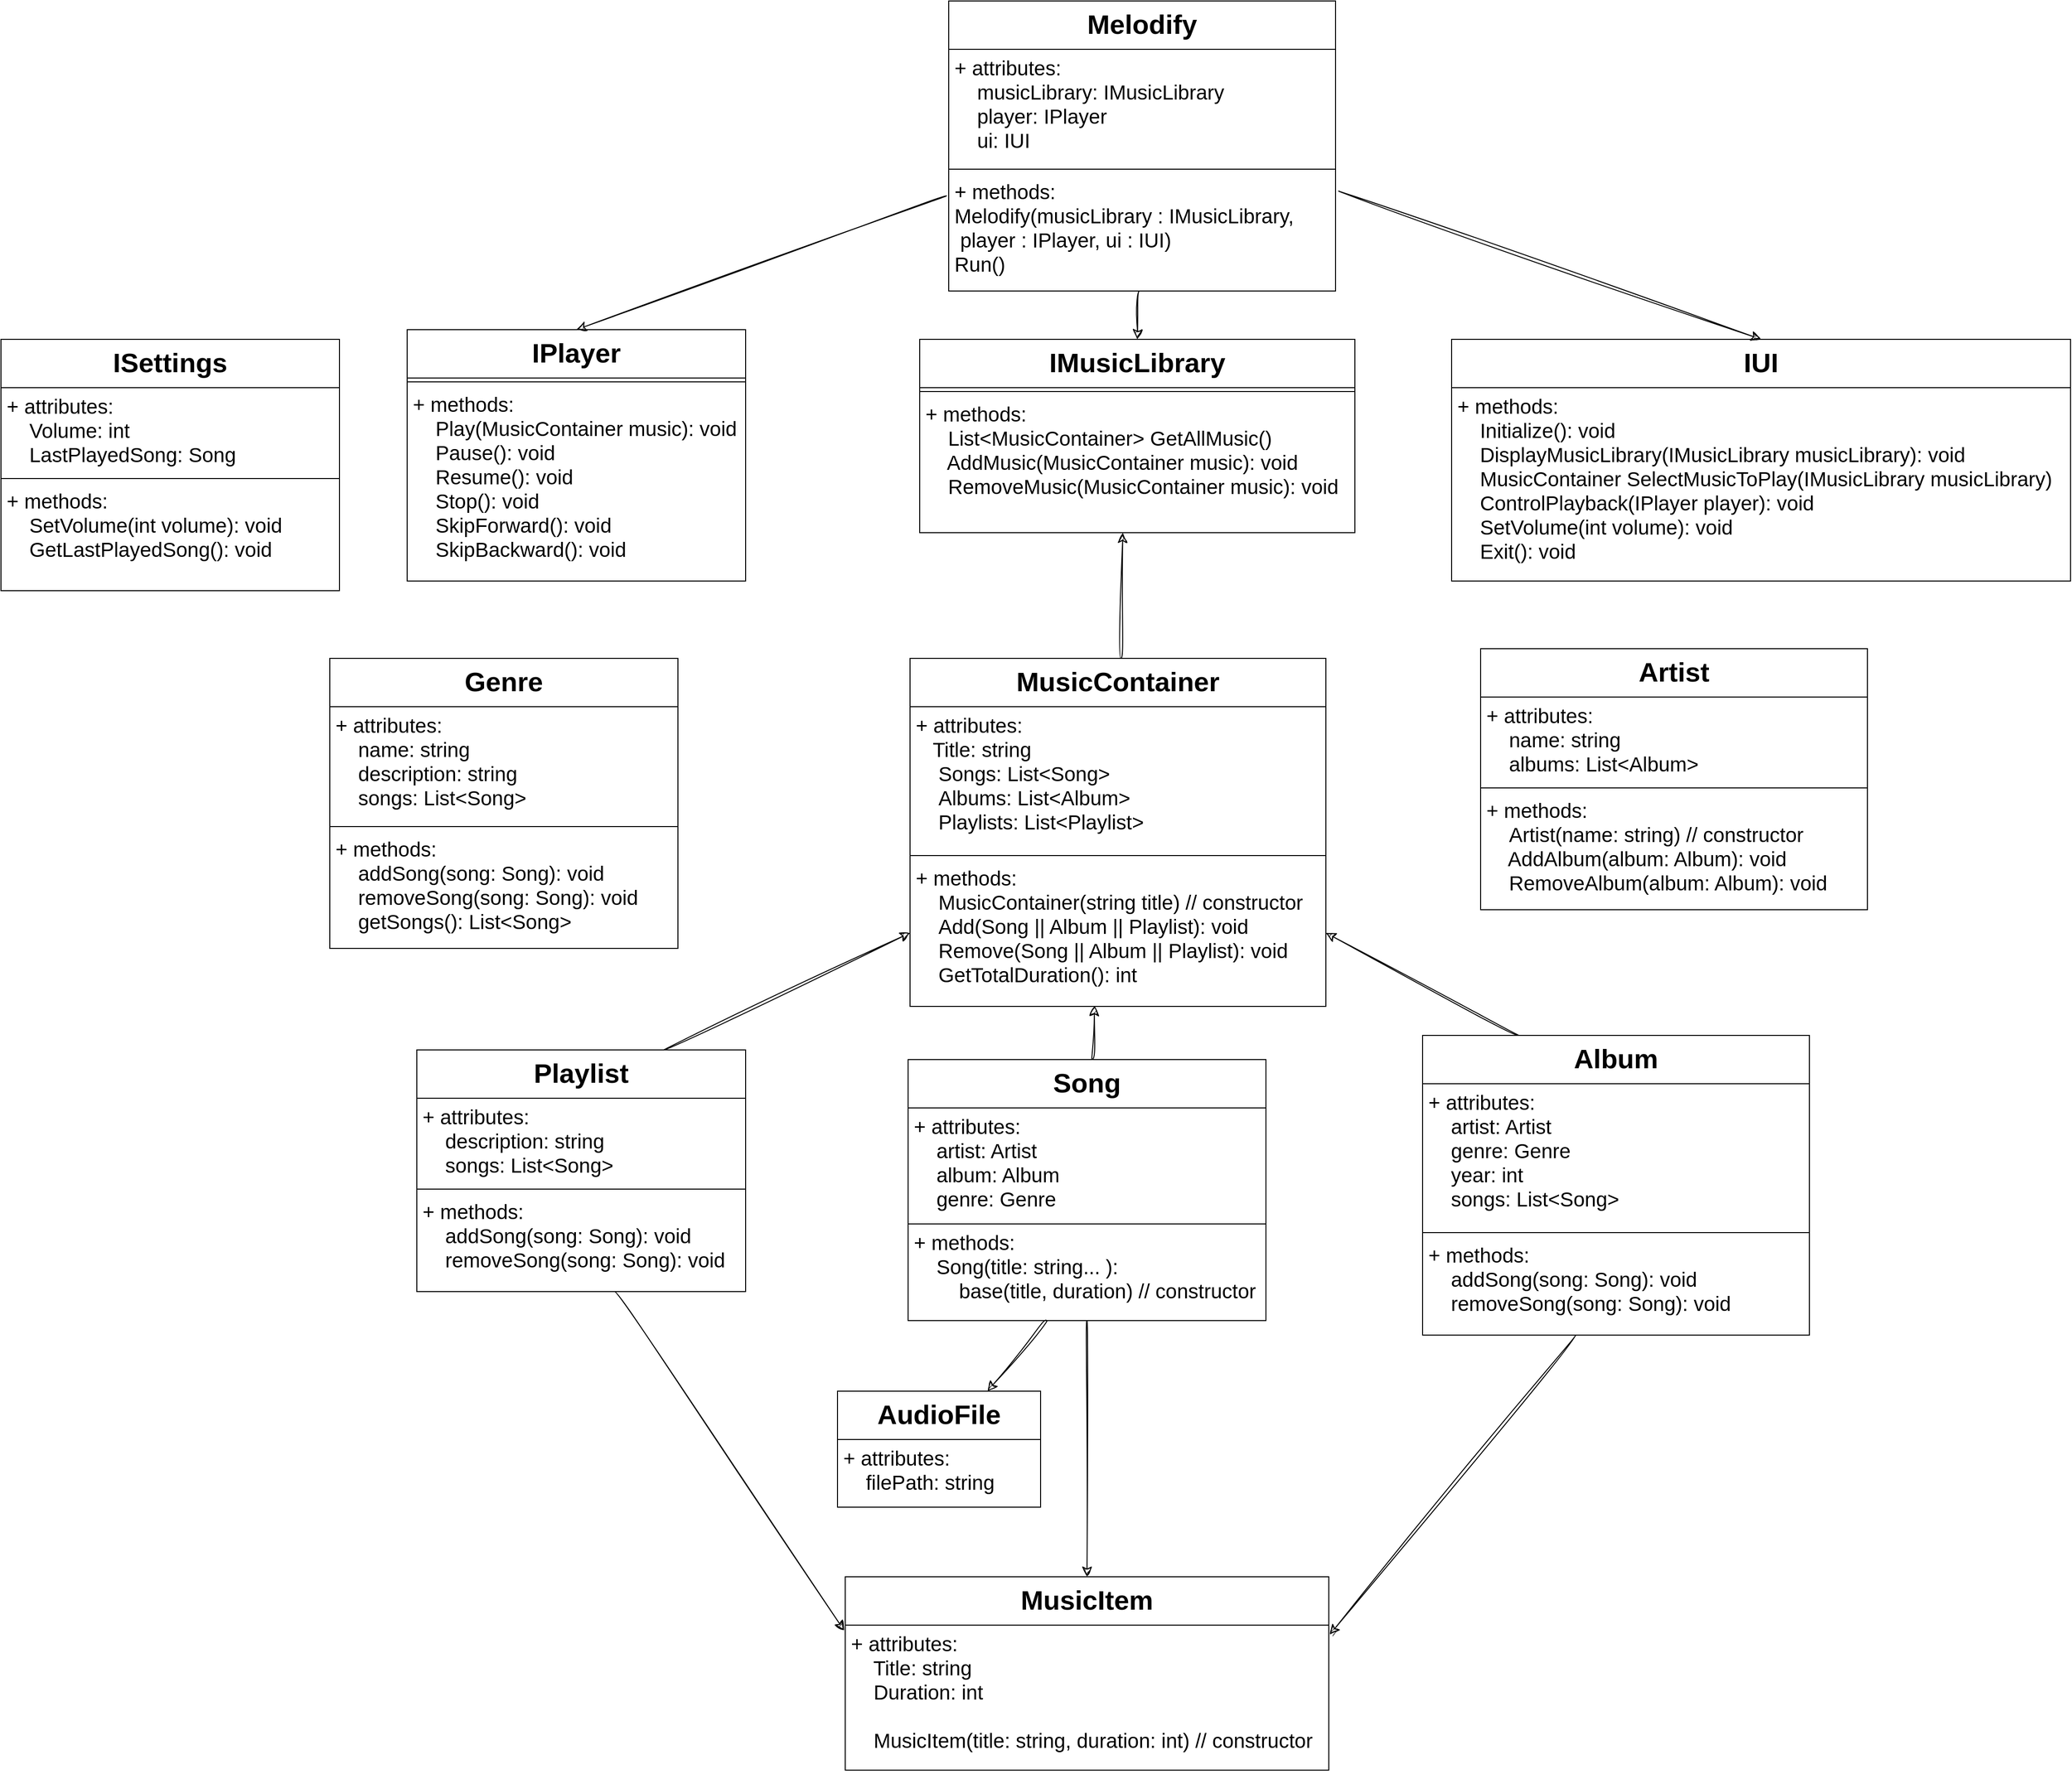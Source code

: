 <mxfile version="20.8.16" type="device"><diagram id="C5RBs43oDa-KdzZeNtuy" name="Page-1"><mxGraphModel dx="2726" dy="1954" grid="1" gridSize="10" guides="1" tooltips="1" connect="1" arrows="1" fold="1" page="0" pageScale="1" pageWidth="827" pageHeight="1169" math="0" shadow="0"><root><mxCell id="WIyWlLk6GJQsqaUBKTNV-0"/><mxCell id="WIyWlLk6GJQsqaUBKTNV-1" parent="WIyWlLk6GJQsqaUBKTNV-0"/><mxCell id="s04DV0k_Ym2FEvrXckBO-16" value="Melodify" style="swimlane;fontStyle=1;align=center;verticalAlign=top;childLayout=stackLayout;horizontal=1;startSize=50;horizontalStack=0;resizeParent=1;resizeParentMax=0;resizeLast=0;collapsible=1;marginBottom=0;fontSize=28;" parent="WIyWlLk6GJQsqaUBKTNV-1" vertex="1"><mxGeometry x="550" y="-50" width="400" height="300" as="geometry"><mxRectangle x="550" y="-50" width="150" height="50" as="alternateBounds"/></mxGeometry></mxCell><mxCell id="s04DV0k_Ym2FEvrXckBO-17" value="+ attributes: &#10;    musicLibrary: IMusicLibrary&#10;    player: IPlayer&#10;    ui: IUI" style="text;strokeColor=none;fillColor=none;align=left;verticalAlign=top;spacingLeft=4;spacingRight=4;overflow=hidden;rotatable=0;points=[[0,0.5],[1,0.5]];portConstraint=eastwest;fontSize=21;fontStyle=0" parent="s04DV0k_Ym2FEvrXckBO-16" vertex="1"><mxGeometry y="50" width="400" height="120" as="geometry"/></mxCell><mxCell id="s04DV0k_Ym2FEvrXckBO-18" value="" style="line;strokeWidth=1;fillColor=none;align=left;verticalAlign=middle;spacingTop=-1;spacingLeft=3;spacingRight=3;rotatable=0;labelPosition=right;points=[];portConstraint=eastwest;strokeColor=inherit;fontSize=28;" parent="s04DV0k_Ym2FEvrXckBO-16" vertex="1"><mxGeometry y="170" width="400" height="8" as="geometry"/></mxCell><mxCell id="s04DV0k_Ym2FEvrXckBO-19" value="+ methods:&#10;Melodify(musicLibrary : IMusicLibrary,&#10; player : IPlayer, ui : IUI)&#10;Run()" style="text;strokeColor=none;fillColor=none;align=left;verticalAlign=top;spacingLeft=4;spacingRight=4;overflow=hidden;rotatable=0;points=[[0,0.5],[1,0.5]];portConstraint=eastwest;fontSize=21;fontStyle=0" parent="s04DV0k_Ym2FEvrXckBO-16" vertex="1"><mxGeometry y="178" width="400" height="122" as="geometry"/></mxCell><mxCell id="Vp-TNMvqQdYMrmlbD1Wc-0" value="IMusicLibrary" style="swimlane;fontStyle=1;align=center;verticalAlign=top;childLayout=stackLayout;horizontal=1;startSize=50;horizontalStack=0;resizeParent=1;resizeParentMax=0;resizeLast=0;collapsible=1;marginBottom=0;fontSize=28;" parent="WIyWlLk6GJQsqaUBKTNV-1" vertex="1"><mxGeometry x="520" y="300" width="450" height="200" as="geometry"/></mxCell><mxCell id="Vp-TNMvqQdYMrmlbD1Wc-2" value="" style="line;strokeWidth=1;fillColor=none;align=left;verticalAlign=middle;spacingTop=-1;spacingLeft=3;spacingRight=3;rotatable=0;labelPosition=right;points=[];portConstraint=eastwest;strokeColor=inherit;fontSize=28;" parent="Vp-TNMvqQdYMrmlbD1Wc-0" vertex="1"><mxGeometry y="50" width="450" height="8" as="geometry"/></mxCell><mxCell id="Vp-TNMvqQdYMrmlbD1Wc-3" value="+ methods:&#10;    List&lt;MusicContainer&gt; GetAllMusic()&#10;    AddMusic(MusicContainer music): void&#10;    RemoveMusic(MusicContainer music): void" style="text;strokeColor=none;fillColor=none;align=left;verticalAlign=top;spacingLeft=4;spacingRight=4;overflow=hidden;rotatable=0;points=[[0,0.5],[1,0.5]];portConstraint=eastwest;fontSize=21;fontStyle=0" parent="Vp-TNMvqQdYMrmlbD1Wc-0" vertex="1"><mxGeometry y="58" width="450" height="142" as="geometry"/></mxCell><mxCell id="qWVybXCVqiiRHImK97RT-4" value="" style="edgeStyle=none;curved=1;rounded=0;sketch=1;hachureGap=4;jiggle=2;curveFitting=1;orthogonalLoop=1;jettySize=auto;html=1;fontFamily=Architects Daughter;fontSource=https%3A%2F%2Ffonts.googleapis.com%2Fcss%3Ffamily%3DArchitects%2BDaughter;fontSize=16;startSize=8;endSize=8;entryX=0.444;entryY=0.997;entryDx=0;entryDy=0;entryPerimeter=0;" edge="1" parent="WIyWlLk6GJQsqaUBKTNV-1" source="Vp-TNMvqQdYMrmlbD1Wc-4" target="7MO6CmUQB-y17JpJBBP2-4"><mxGeometry relative="1" as="geometry"/></mxCell><mxCell id="Vp-TNMvqQdYMrmlbD1Wc-4" value="Song" style="swimlane;fontStyle=1;align=center;verticalAlign=top;childLayout=stackLayout;horizontal=1;startSize=50;horizontalStack=0;resizeParent=1;resizeParentMax=0;resizeLast=0;collapsible=1;marginBottom=0;fontSize=28;" parent="WIyWlLk6GJQsqaUBKTNV-1" vertex="1"><mxGeometry x="508" y="1045" width="370" height="270" as="geometry"/></mxCell><mxCell id="Vp-TNMvqQdYMrmlbD1Wc-5" value="+ attributes: &#10;    artist: Artist&#10;    album: Album&#10;    genre: Genre" style="text;strokeColor=none;fillColor=none;align=left;verticalAlign=top;spacingLeft=4;spacingRight=4;overflow=hidden;rotatable=0;points=[[0,0.5],[1,0.5]];portConstraint=eastwest;fontSize=21;fontStyle=0" parent="Vp-TNMvqQdYMrmlbD1Wc-4" vertex="1"><mxGeometry y="50" width="370" height="120" as="geometry"/></mxCell><mxCell id="qWVybXCVqiiRHImK97RT-7" value="+ methods:&#10;    Song(title: string... ): &#10;        base(title, duration) // constructor" style="text;strokeColor=default;fillColor=none;align=left;verticalAlign=top;spacingLeft=4;spacingRight=4;overflow=hidden;rotatable=1;points=[[0,0.5],[1,0.5]];portConstraint=eastwest;fontSize=21;fontStyle=0;movable=1;resizable=1;deletable=1;editable=1;connectable=1;" vertex="1" parent="Vp-TNMvqQdYMrmlbD1Wc-4"><mxGeometry y="170" width="370" height="100" as="geometry"/></mxCell><mxCell id="qWVybXCVqiiRHImK97RT-5" style="edgeStyle=none;curved=1;rounded=0;sketch=1;hachureGap=4;jiggle=2;curveFitting=1;orthogonalLoop=1;jettySize=auto;html=1;exitX=0.25;exitY=0;exitDx=0;exitDy=0;entryX=1;entryY=0.5;entryDx=0;entryDy=0;fontFamily=Architects Daughter;fontSource=https%3A%2F%2Ffonts.googleapis.com%2Fcss%3Ffamily%3DArchitects%2BDaughter;fontSize=16;startSize=8;endSize=8;" edge="1" parent="WIyWlLk6GJQsqaUBKTNV-1" source="Vp-TNMvqQdYMrmlbD1Wc-8" target="7MO6CmUQB-y17JpJBBP2-4"><mxGeometry relative="1" as="geometry"/></mxCell><mxCell id="Vp-TNMvqQdYMrmlbD1Wc-8" value="Album" style="swimlane;fontStyle=1;align=center;verticalAlign=top;childLayout=stackLayout;horizontal=1;startSize=50;horizontalStack=0;resizeParent=1;resizeParentMax=0;resizeLast=0;collapsible=1;marginBottom=0;fontSize=28;" parent="WIyWlLk6GJQsqaUBKTNV-1" vertex="1"><mxGeometry x="1040" y="1020" width="400" height="310" as="geometry"/></mxCell><mxCell id="Vp-TNMvqQdYMrmlbD1Wc-9" value="+ attributes: &#10;    artist: Artist&#10;    genre: Genre&#10;    year: int&#10;    songs: List&lt;Song&gt;" style="text;strokeColor=none;fillColor=none;align=left;verticalAlign=top;spacingLeft=4;spacingRight=4;overflow=hidden;rotatable=0;points=[[0,0.5],[1,0.5]];portConstraint=eastwest;fontSize=21;fontStyle=0" parent="Vp-TNMvqQdYMrmlbD1Wc-8" vertex="1"><mxGeometry y="50" width="400" height="150" as="geometry"/></mxCell><mxCell id="Vp-TNMvqQdYMrmlbD1Wc-10" value="" style="line;strokeWidth=1;fillColor=none;align=left;verticalAlign=middle;spacingTop=-1;spacingLeft=3;spacingRight=3;rotatable=0;labelPosition=right;points=[];portConstraint=eastwest;strokeColor=inherit;fontSize=28;" parent="Vp-TNMvqQdYMrmlbD1Wc-8" vertex="1"><mxGeometry y="200" width="400" height="8" as="geometry"/></mxCell><mxCell id="Vp-TNMvqQdYMrmlbD1Wc-11" value="+ methods:&#10;    addSong(song: Song): void&#10;    removeSong(song: Song): void" style="text;strokeColor=none;fillColor=none;align=left;verticalAlign=top;spacingLeft=4;spacingRight=4;overflow=hidden;rotatable=0;points=[[0,0.5],[1,0.5]];portConstraint=eastwest;fontSize=21;fontStyle=0" parent="Vp-TNMvqQdYMrmlbD1Wc-8" vertex="1"><mxGeometry y="208" width="400" height="102" as="geometry"/></mxCell><mxCell id="qWVybXCVqiiRHImK97RT-3" style="edgeStyle=none;curved=1;rounded=0;sketch=1;hachureGap=4;jiggle=2;curveFitting=1;orthogonalLoop=1;jettySize=auto;html=1;exitX=0.75;exitY=0;exitDx=0;exitDy=0;entryX=0;entryY=0.5;entryDx=0;entryDy=0;fontFamily=Architects Daughter;fontSource=https%3A%2F%2Ffonts.googleapis.com%2Fcss%3Ffamily%3DArchitects%2BDaughter;fontSize=16;startSize=8;endSize=8;" edge="1" parent="WIyWlLk6GJQsqaUBKTNV-1" source="Vp-TNMvqQdYMrmlbD1Wc-12" target="7MO6CmUQB-y17JpJBBP2-4"><mxGeometry relative="1" as="geometry"/></mxCell><mxCell id="Vp-TNMvqQdYMrmlbD1Wc-12" value="Playlist" style="swimlane;fontStyle=1;align=center;verticalAlign=top;childLayout=stackLayout;horizontal=1;startSize=50;horizontalStack=0;resizeParent=1;resizeParentMax=0;resizeLast=0;collapsible=1;marginBottom=0;fontSize=28;" parent="WIyWlLk6GJQsqaUBKTNV-1" vertex="1"><mxGeometry y="1035" width="340" height="250" as="geometry"/></mxCell><mxCell id="Vp-TNMvqQdYMrmlbD1Wc-13" value="+ attributes: &#10;    description: string&#10;    songs: List&lt;Song&gt;" style="text;strokeColor=none;fillColor=none;align=left;verticalAlign=top;spacingLeft=4;spacingRight=4;overflow=hidden;rotatable=0;points=[[0,0.5],[1,0.5]];portConstraint=eastwest;fontSize=21;fontStyle=0" parent="Vp-TNMvqQdYMrmlbD1Wc-12" vertex="1"><mxGeometry y="50" width="340" height="90" as="geometry"/></mxCell><mxCell id="Vp-TNMvqQdYMrmlbD1Wc-14" value="" style="line;strokeWidth=1;fillColor=none;align=left;verticalAlign=middle;spacingTop=-1;spacingLeft=3;spacingRight=3;rotatable=0;labelPosition=right;points=[];portConstraint=eastwest;strokeColor=inherit;fontSize=28;" parent="Vp-TNMvqQdYMrmlbD1Wc-12" vertex="1"><mxGeometry y="140" width="340" height="8" as="geometry"/></mxCell><mxCell id="Vp-TNMvqQdYMrmlbD1Wc-15" value="+ methods:&#10;    addSong(song: Song): void&#10;    removeSong(song: Song): void" style="text;strokeColor=none;fillColor=none;align=left;verticalAlign=top;spacingLeft=4;spacingRight=4;overflow=hidden;rotatable=0;points=[[0,0.5],[1,0.5]];portConstraint=eastwest;fontSize=21;fontStyle=0" parent="Vp-TNMvqQdYMrmlbD1Wc-12" vertex="1"><mxGeometry y="148" width="340" height="102" as="geometry"/></mxCell><mxCell id="Vp-TNMvqQdYMrmlbD1Wc-16" value="IPlayer" style="swimlane;fontStyle=1;align=center;verticalAlign=top;childLayout=stackLayout;horizontal=1;startSize=50;horizontalStack=0;resizeParent=1;resizeParentMax=0;resizeLast=0;collapsible=1;marginBottom=0;fontSize=28;" parent="WIyWlLk6GJQsqaUBKTNV-1" vertex="1"><mxGeometry x="-10" y="290" width="350" height="260" as="geometry"/></mxCell><mxCell id="Vp-TNMvqQdYMrmlbD1Wc-18" value="" style="line;strokeWidth=1;fillColor=none;align=left;verticalAlign=middle;spacingTop=-1;spacingLeft=3;spacingRight=3;rotatable=0;labelPosition=right;points=[];portConstraint=eastwest;strokeColor=inherit;fontSize=28;" parent="Vp-TNMvqQdYMrmlbD1Wc-16" vertex="1"><mxGeometry y="50" width="350" height="8" as="geometry"/></mxCell><mxCell id="Vp-TNMvqQdYMrmlbD1Wc-19" value="+ methods:&#10;    Play(MusicContainer music): void&#10;    Pause(): void&#10;    Resume(): void&#10;    Stop(): void&#10;    SkipForward(): void&#10;    SkipBackward(): void" style="text;strokeColor=none;fillColor=none;align=left;verticalAlign=top;spacingLeft=4;spacingRight=4;overflow=hidden;rotatable=0;points=[[0,0.5],[1,0.5]];portConstraint=eastwest;fontSize=21;fontStyle=0" parent="Vp-TNMvqQdYMrmlbD1Wc-16" vertex="1"><mxGeometry y="58" width="350" height="202" as="geometry"/></mxCell><mxCell id="7MO6CmUQB-y17JpJBBP2-0" style="edgeStyle=none;curved=1;rounded=0;sketch=1;hachureGap=4;jiggle=2;curveFitting=1;orthogonalLoop=1;jettySize=auto;html=1;exitX=1;exitY=0.5;exitDx=0;exitDy=0;fontFamily=Architects Daughter;fontSource=https%3A%2F%2Ffonts.googleapis.com%2Fcss%3Ffamily%3DArchitects%2BDaughter;fontSize=16;startSize=8;endSize=8;" parent="Vp-TNMvqQdYMrmlbD1Wc-16" source="Vp-TNMvqQdYMrmlbD1Wc-19" target="Vp-TNMvqQdYMrmlbD1Wc-19" edge="1"><mxGeometry relative="1" as="geometry"/></mxCell><mxCell id="Vp-TNMvqQdYMrmlbD1Wc-20" value="IUI" style="swimlane;fontStyle=1;align=center;verticalAlign=top;childLayout=stackLayout;horizontal=1;startSize=50;horizontalStack=0;resizeParent=1;resizeParentMax=0;resizeLast=0;collapsible=1;marginBottom=0;fontSize=28;" parent="WIyWlLk6GJQsqaUBKTNV-1" vertex="1"><mxGeometry x="1070" y="300" width="640" height="250" as="geometry"/></mxCell><mxCell id="Vp-TNMvqQdYMrmlbD1Wc-23" value="+ methods:&#10;    Initialize(): void&#10;    DisplayMusicLibrary(IMusicLibrary musicLibrary): void&#10;    MusicContainer SelectMusicToPlay(IMusicLibrary musicLibrary)&#10;    ControlPlayback(IPlayer player): void&#10;    SetVolume(int volume): void&#10;    Exit(): void&#10;" style="text;strokeColor=none;fillColor=none;align=left;verticalAlign=top;spacingLeft=4;spacingRight=4;overflow=hidden;rotatable=0;points=[[0,0.5],[1,0.5]];portConstraint=eastwest;fontSize=21;fontStyle=0" parent="Vp-TNMvqQdYMrmlbD1Wc-20" vertex="1"><mxGeometry y="50" width="640" height="200" as="geometry"/></mxCell><mxCell id="Vp-TNMvqQdYMrmlbD1Wc-24" value="Artist" style="swimlane;fontStyle=1;align=center;verticalAlign=top;childLayout=stackLayout;horizontal=1;startSize=50;horizontalStack=0;resizeParent=1;resizeParentMax=0;resizeLast=0;collapsible=1;marginBottom=0;fontSize=28;" parent="WIyWlLk6GJQsqaUBKTNV-1" vertex="1"><mxGeometry x="1100" y="620" width="400" height="270" as="geometry"/></mxCell><mxCell id="Vp-TNMvqQdYMrmlbD1Wc-25" value="+ attributes: &#10;    name: string&#10;    albums: List&lt;Album&gt;" style="text;strokeColor=none;fillColor=none;align=left;verticalAlign=top;spacingLeft=4;spacingRight=4;overflow=hidden;rotatable=0;points=[[0,0.5],[1,0.5]];portConstraint=eastwest;fontSize=21;fontStyle=0" parent="Vp-TNMvqQdYMrmlbD1Wc-24" vertex="1"><mxGeometry y="50" width="400" height="90" as="geometry"/></mxCell><mxCell id="Vp-TNMvqQdYMrmlbD1Wc-26" value="" style="line;strokeWidth=1;fillColor=none;align=left;verticalAlign=middle;spacingTop=-1;spacingLeft=3;spacingRight=3;rotatable=0;labelPosition=right;points=[];portConstraint=eastwest;strokeColor=inherit;fontSize=28;" parent="Vp-TNMvqQdYMrmlbD1Wc-24" vertex="1"><mxGeometry y="140" width="400" height="8" as="geometry"/></mxCell><mxCell id="Vp-TNMvqQdYMrmlbD1Wc-27" value="+ methods:&#10;    Artist(name: string) // constructor&#10;    AddAlbum(album: Album): void&#10;    RemoveAlbum(album: Album): void" style="text;strokeColor=none;fillColor=none;align=left;verticalAlign=top;spacingLeft=4;spacingRight=4;overflow=hidden;rotatable=0;points=[[0,0.5],[1,0.5]];portConstraint=eastwest;fontSize=21;fontStyle=0" parent="Vp-TNMvqQdYMrmlbD1Wc-24" vertex="1"><mxGeometry y="148" width="400" height="122" as="geometry"/></mxCell><mxCell id="Vp-TNMvqQdYMrmlbD1Wc-28" value="Genre" style="swimlane;fontStyle=1;align=center;verticalAlign=top;childLayout=stackLayout;horizontal=1;startSize=50;horizontalStack=0;resizeParent=1;resizeParentMax=0;resizeLast=0;collapsible=1;marginBottom=0;fontSize=28;" parent="WIyWlLk6GJQsqaUBKTNV-1" vertex="1"><mxGeometry x="-90" y="630" width="360" height="300" as="geometry"/></mxCell><mxCell id="Vp-TNMvqQdYMrmlbD1Wc-29" value="+ attributes: &#10;    name: string&#10;    description: string&#10;    songs: List&lt;Song&gt;" style="text;strokeColor=none;fillColor=none;align=left;verticalAlign=top;spacingLeft=4;spacingRight=4;overflow=hidden;rotatable=0;points=[[0,0.5],[1,0.5]];portConstraint=eastwest;fontSize=21;fontStyle=0" parent="Vp-TNMvqQdYMrmlbD1Wc-28" vertex="1"><mxGeometry y="50" width="360" height="120" as="geometry"/></mxCell><mxCell id="Vp-TNMvqQdYMrmlbD1Wc-30" value="" style="line;strokeWidth=1;fillColor=none;align=left;verticalAlign=middle;spacingTop=-1;spacingLeft=3;spacingRight=3;rotatable=0;labelPosition=right;points=[];portConstraint=eastwest;strokeColor=inherit;fontSize=28;" parent="Vp-TNMvqQdYMrmlbD1Wc-28" vertex="1"><mxGeometry y="170" width="360" height="8" as="geometry"/></mxCell><mxCell id="Vp-TNMvqQdYMrmlbD1Wc-31" value="+ methods:&#10;    addSong(song: Song): void&#10;    removeSong(song: Song): void&#10;    getSongs(): List&lt;Song&gt;" style="text;strokeColor=none;fillColor=none;align=left;verticalAlign=top;spacingLeft=4;spacingRight=4;overflow=hidden;rotatable=0;points=[[0,0.5],[1,0.5]];portConstraint=eastwest;fontSize=21;fontStyle=0" parent="Vp-TNMvqQdYMrmlbD1Wc-28" vertex="1"><mxGeometry y="178" width="360" height="122" as="geometry"/></mxCell><mxCell id="Vp-TNMvqQdYMrmlbD1Wc-32" value="AudioFile" style="swimlane;fontStyle=1;align=center;verticalAlign=top;childLayout=stackLayout;horizontal=1;startSize=50;horizontalStack=0;resizeParent=1;resizeParentMax=0;resizeLast=0;collapsible=1;marginBottom=0;fontSize=28;" parent="WIyWlLk6GJQsqaUBKTNV-1" vertex="1"><mxGeometry x="435" y="1388" width="210" height="120" as="geometry"/></mxCell><mxCell id="Vp-TNMvqQdYMrmlbD1Wc-33" value="+ attributes: &#10;    filePath: string" style="text;strokeColor=none;fillColor=none;align=left;verticalAlign=top;spacingLeft=4;spacingRight=4;overflow=hidden;rotatable=0;points=[[0,0.5],[1,0.5]];portConstraint=eastwest;fontSize=21;fontStyle=0" parent="Vp-TNMvqQdYMrmlbD1Wc-32" vertex="1"><mxGeometry y="50" width="210" height="70" as="geometry"/></mxCell><mxCell id="Vp-TNMvqQdYMrmlbD1Wc-40" value="ISettings" style="swimlane;fontStyle=1;align=center;verticalAlign=top;childLayout=stackLayout;horizontal=1;startSize=50;horizontalStack=0;resizeParent=1;resizeParentMax=0;resizeLast=0;collapsible=1;marginBottom=0;fontSize=28;" parent="WIyWlLk6GJQsqaUBKTNV-1" vertex="1"><mxGeometry x="-430" y="300" width="350" height="260" as="geometry"/></mxCell><mxCell id="Vp-TNMvqQdYMrmlbD1Wc-41" value="+ attributes: &#10;    Volume: int&#10;    LastPlayedSong: Song" style="text;strokeColor=none;fillColor=none;align=left;verticalAlign=top;spacingLeft=4;spacingRight=4;overflow=hidden;rotatable=0;points=[[0,0.5],[1,0.5]];portConstraint=eastwest;fontSize=21;fontStyle=0" parent="Vp-TNMvqQdYMrmlbD1Wc-40" vertex="1"><mxGeometry y="50" width="350" height="90" as="geometry"/></mxCell><mxCell id="Vp-TNMvqQdYMrmlbD1Wc-42" value="" style="line;strokeWidth=1;fillColor=none;align=left;verticalAlign=middle;spacingTop=-1;spacingLeft=3;spacingRight=3;rotatable=0;labelPosition=right;points=[];portConstraint=eastwest;strokeColor=inherit;fontSize=28;" parent="Vp-TNMvqQdYMrmlbD1Wc-40" vertex="1"><mxGeometry y="140" width="350" height="8" as="geometry"/></mxCell><mxCell id="Vp-TNMvqQdYMrmlbD1Wc-43" value="+ methods:&#10;    SetVolume(int volume): void&#10;    GetLastPlayedSong(): void&#10;" style="text;strokeColor=none;fillColor=none;align=left;verticalAlign=top;spacingLeft=4;spacingRight=4;overflow=hidden;rotatable=0;points=[[0,0.5],[1,0.5]];portConstraint=eastwest;fontSize=21;fontStyle=0" parent="Vp-TNMvqQdYMrmlbD1Wc-40" vertex="1"><mxGeometry y="148" width="350" height="112" as="geometry"/></mxCell><mxCell id="EnzcY__xXxlomGiU9Xre-1" style="edgeStyle=none;curved=1;rounded=0;sketch=1;hachureGap=4;jiggle=2;curveFitting=1;orthogonalLoop=1;jettySize=auto;html=1;exitX=-0.006;exitY=0.193;exitDx=0;exitDy=0;entryX=0.5;entryY=0;entryDx=0;entryDy=0;fontFamily=Architects Daughter;fontSource=https%3A%2F%2Ffonts.googleapis.com%2Fcss%3Ffamily%3DArchitects%2BDaughter;fontSize=16;startSize=8;endSize=8;exitPerimeter=0;" parent="WIyWlLk6GJQsqaUBKTNV-1" source="s04DV0k_Ym2FEvrXckBO-19" target="Vp-TNMvqQdYMrmlbD1Wc-16" edge="1"><mxGeometry relative="1" as="geometry"/></mxCell><mxCell id="EnzcY__xXxlomGiU9Xre-3" style="edgeStyle=none;curved=1;rounded=0;sketch=1;hachureGap=4;jiggle=2;curveFitting=1;orthogonalLoop=1;jettySize=auto;html=1;entryX=0.5;entryY=0;entryDx=0;entryDy=0;fontFamily=Architects Daughter;fontSource=https%3A%2F%2Ffonts.googleapis.com%2Fcss%3Ffamily%3DArchitects%2BDaughter;fontSize=16;startSize=8;endSize=8;exitX=1.008;exitY=0.153;exitDx=0;exitDy=0;exitPerimeter=0;" parent="WIyWlLk6GJQsqaUBKTNV-1" source="s04DV0k_Ym2FEvrXckBO-19" target="Vp-TNMvqQdYMrmlbD1Wc-20" edge="1"><mxGeometry relative="1" as="geometry"><mxPoint x="850" y="180" as="sourcePoint"/></mxGeometry></mxCell><mxCell id="qWVybXCVqiiRHImK97RT-0" style="edgeStyle=none;curved=1;rounded=0;sketch=1;hachureGap=4;jiggle=2;curveFitting=1;orthogonalLoop=1;jettySize=auto;html=1;fontFamily=Architects Daughter;fontSource=https%3A%2F%2Ffonts.googleapis.com%2Fcss%3Ffamily%3DArchitects%2BDaughter;fontSize=16;startSize=8;endSize=8;" edge="1" parent="WIyWlLk6GJQsqaUBKTNV-1" source="7MO6CmUQB-y17JpJBBP2-1"><mxGeometry relative="1" as="geometry"><mxPoint x="730" y="500" as="targetPoint"/></mxGeometry></mxCell><mxCell id="7MO6CmUQB-y17JpJBBP2-1" value="MusicContainer" style="swimlane;fontStyle=1;align=center;verticalAlign=top;childLayout=stackLayout;horizontal=1;startSize=50;horizontalStack=0;resizeParent=1;resizeParentMax=0;resizeLast=0;collapsible=1;marginBottom=0;fontSize=28;" parent="WIyWlLk6GJQsqaUBKTNV-1" vertex="1"><mxGeometry x="510" y="630" width="430" height="360" as="geometry"><mxRectangle x="550" y="-50" width="150" height="50" as="alternateBounds"/></mxGeometry></mxCell><mxCell id="7MO6CmUQB-y17JpJBBP2-2" value="+ attributes: &#10;   Title: string&#10;    Songs: List&lt;Song&gt;&#10;    Albums: List&lt;Album&gt;&#10;    Playlists: List&lt;Playlist&gt;&#10;" style="text;strokeColor=none;fillColor=none;align=left;verticalAlign=top;spacingLeft=4;spacingRight=4;overflow=hidden;rotatable=0;points=[[0,0.5],[1,0.5]];portConstraint=eastwest;fontSize=21;fontStyle=0" parent="7MO6CmUQB-y17JpJBBP2-1" vertex="1"><mxGeometry y="50" width="430" height="150" as="geometry"/></mxCell><mxCell id="7MO6CmUQB-y17JpJBBP2-3" value="" style="line;strokeWidth=1;fillColor=none;align=left;verticalAlign=middle;spacingTop=-1;spacingLeft=3;spacingRight=3;rotatable=0;labelPosition=right;points=[];portConstraint=eastwest;strokeColor=inherit;fontSize=28;" parent="7MO6CmUQB-y17JpJBBP2-1" vertex="1"><mxGeometry y="200" width="430" height="8" as="geometry"/></mxCell><mxCell id="7MO6CmUQB-y17JpJBBP2-4" value="+ methods:&#10;    MusicContainer(string title) // constructor&#10;    Add(Song || Album || Playlist): void&#10;    Remove(Song || Album || Playlist): void&#10;    GetTotalDuration(): int" style="text;strokeColor=none;fillColor=none;align=left;verticalAlign=top;spacingLeft=4;spacingRight=4;overflow=hidden;rotatable=0;points=[[0,0.5],[1,0.5]];portConstraint=eastwest;fontSize=21;fontStyle=0" parent="7MO6CmUQB-y17JpJBBP2-1" vertex="1"><mxGeometry y="208" width="430" height="152" as="geometry"/></mxCell><mxCell id="7MO6CmUQB-y17JpJBBP2-6" value="MusicItem" style="swimlane;fontStyle=1;align=center;verticalAlign=top;childLayout=stackLayout;horizontal=1;startSize=50;horizontalStack=0;resizeParent=1;resizeParentMax=0;resizeLast=0;collapsible=1;marginBottom=0;fontSize=28;" parent="WIyWlLk6GJQsqaUBKTNV-1" vertex="1"><mxGeometry x="443" y="1580" width="500" height="200" as="geometry"/></mxCell><mxCell id="7MO6CmUQB-y17JpJBBP2-7" value="+ attributes: &#10;    Title: string&#10;    Duration: int&#10;    &#10;    MusicItem(title: string, duration: int) // constructor" style="text;strokeColor=none;fillColor=none;align=left;verticalAlign=top;spacingLeft=4;spacingRight=4;overflow=hidden;rotatable=0;points=[[0,0.5],[1,0.5]];portConstraint=eastwest;fontSize=21;fontStyle=0" parent="7MO6CmUQB-y17JpJBBP2-6" vertex="1"><mxGeometry y="50" width="500" height="150" as="geometry"/></mxCell><mxCell id="qWVybXCVqiiRHImK97RT-2" style="edgeStyle=none;curved=1;rounded=0;sketch=1;hachureGap=4;jiggle=2;curveFitting=1;orthogonalLoop=1;jettySize=auto;html=1;exitX=0.492;exitY=1.003;exitDx=0;exitDy=0;entryX=0.5;entryY=0;entryDx=0;entryDy=0;fontFamily=Architects Daughter;fontSource=https%3A%2F%2Ffonts.googleapis.com%2Fcss%3Ffamily%3DArchitects%2BDaughter;fontSize=16;startSize=8;endSize=8;exitPerimeter=0;" edge="1" parent="WIyWlLk6GJQsqaUBKTNV-1" source="s04DV0k_Ym2FEvrXckBO-19" target="Vp-TNMvqQdYMrmlbD1Wc-0"><mxGeometry relative="1" as="geometry"/></mxCell><mxCell id="qWVybXCVqiiRHImK97RT-9" style="edgeStyle=none;curved=1;rounded=0;sketch=1;hachureGap=4;jiggle=2;curveFitting=1;orthogonalLoop=1;jettySize=auto;html=1;entryX=0.5;entryY=0;entryDx=0;entryDy=0;fontFamily=Architects Daughter;fontSource=https%3A%2F%2Ffonts.googleapis.com%2Fcss%3Ffamily%3DArchitects%2BDaughter;fontSize=16;startSize=8;endSize=8;" edge="1" parent="WIyWlLk6GJQsqaUBKTNV-1" source="qWVybXCVqiiRHImK97RT-7" target="7MO6CmUQB-y17JpJBBP2-6"><mxGeometry relative="1" as="geometry"/></mxCell><mxCell id="qWVybXCVqiiRHImK97RT-10" style="edgeStyle=none;curved=1;rounded=0;sketch=1;hachureGap=4;jiggle=2;curveFitting=1;orthogonalLoop=1;jettySize=auto;html=1;fontFamily=Architects Daughter;fontSource=https%3A%2F%2Ffonts.googleapis.com%2Fcss%3Ffamily%3DArchitects%2BDaughter;fontSize=16;startSize=8;endSize=8;" edge="1" parent="WIyWlLk6GJQsqaUBKTNV-1" source="qWVybXCVqiiRHImK97RT-7" target="Vp-TNMvqQdYMrmlbD1Wc-32"><mxGeometry relative="1" as="geometry"/></mxCell><mxCell id="qWVybXCVqiiRHImK97RT-11" style="edgeStyle=none;curved=1;rounded=0;sketch=1;hachureGap=4;jiggle=2;curveFitting=1;orthogonalLoop=1;jettySize=auto;html=1;fontFamily=Architects Daughter;fontSource=https%3A%2F%2Ffonts.googleapis.com%2Fcss%3Ffamily%3DArchitects%2BDaughter;fontSize=16;startSize=8;endSize=8;entryX=-0.002;entryY=0.038;entryDx=0;entryDy=0;entryPerimeter=0;" edge="1" parent="WIyWlLk6GJQsqaUBKTNV-1" source="Vp-TNMvqQdYMrmlbD1Wc-15" target="7MO6CmUQB-y17JpJBBP2-7"><mxGeometry relative="1" as="geometry"><mxPoint x="390" y="1250" as="targetPoint"/></mxGeometry></mxCell><mxCell id="qWVybXCVqiiRHImK97RT-12" style="edgeStyle=none;curved=1;rounded=0;sketch=1;hachureGap=4;jiggle=2;curveFitting=1;orthogonalLoop=1;jettySize=auto;html=1;fontFamily=Architects Daughter;fontSource=https%3A%2F%2Ffonts.googleapis.com%2Fcss%3Ffamily%3DArchitects%2BDaughter;fontSize=16;startSize=8;endSize=8;entryX=1.002;entryY=0.066;entryDx=0;entryDy=0;entryPerimeter=0;" edge="1" parent="WIyWlLk6GJQsqaUBKTNV-1" source="Vp-TNMvqQdYMrmlbD1Wc-11" target="7MO6CmUQB-y17JpJBBP2-7"><mxGeometry relative="1" as="geometry"><mxPoint x="948" y="1648" as="targetPoint"/></mxGeometry></mxCell></root></mxGraphModel></diagram></mxfile>